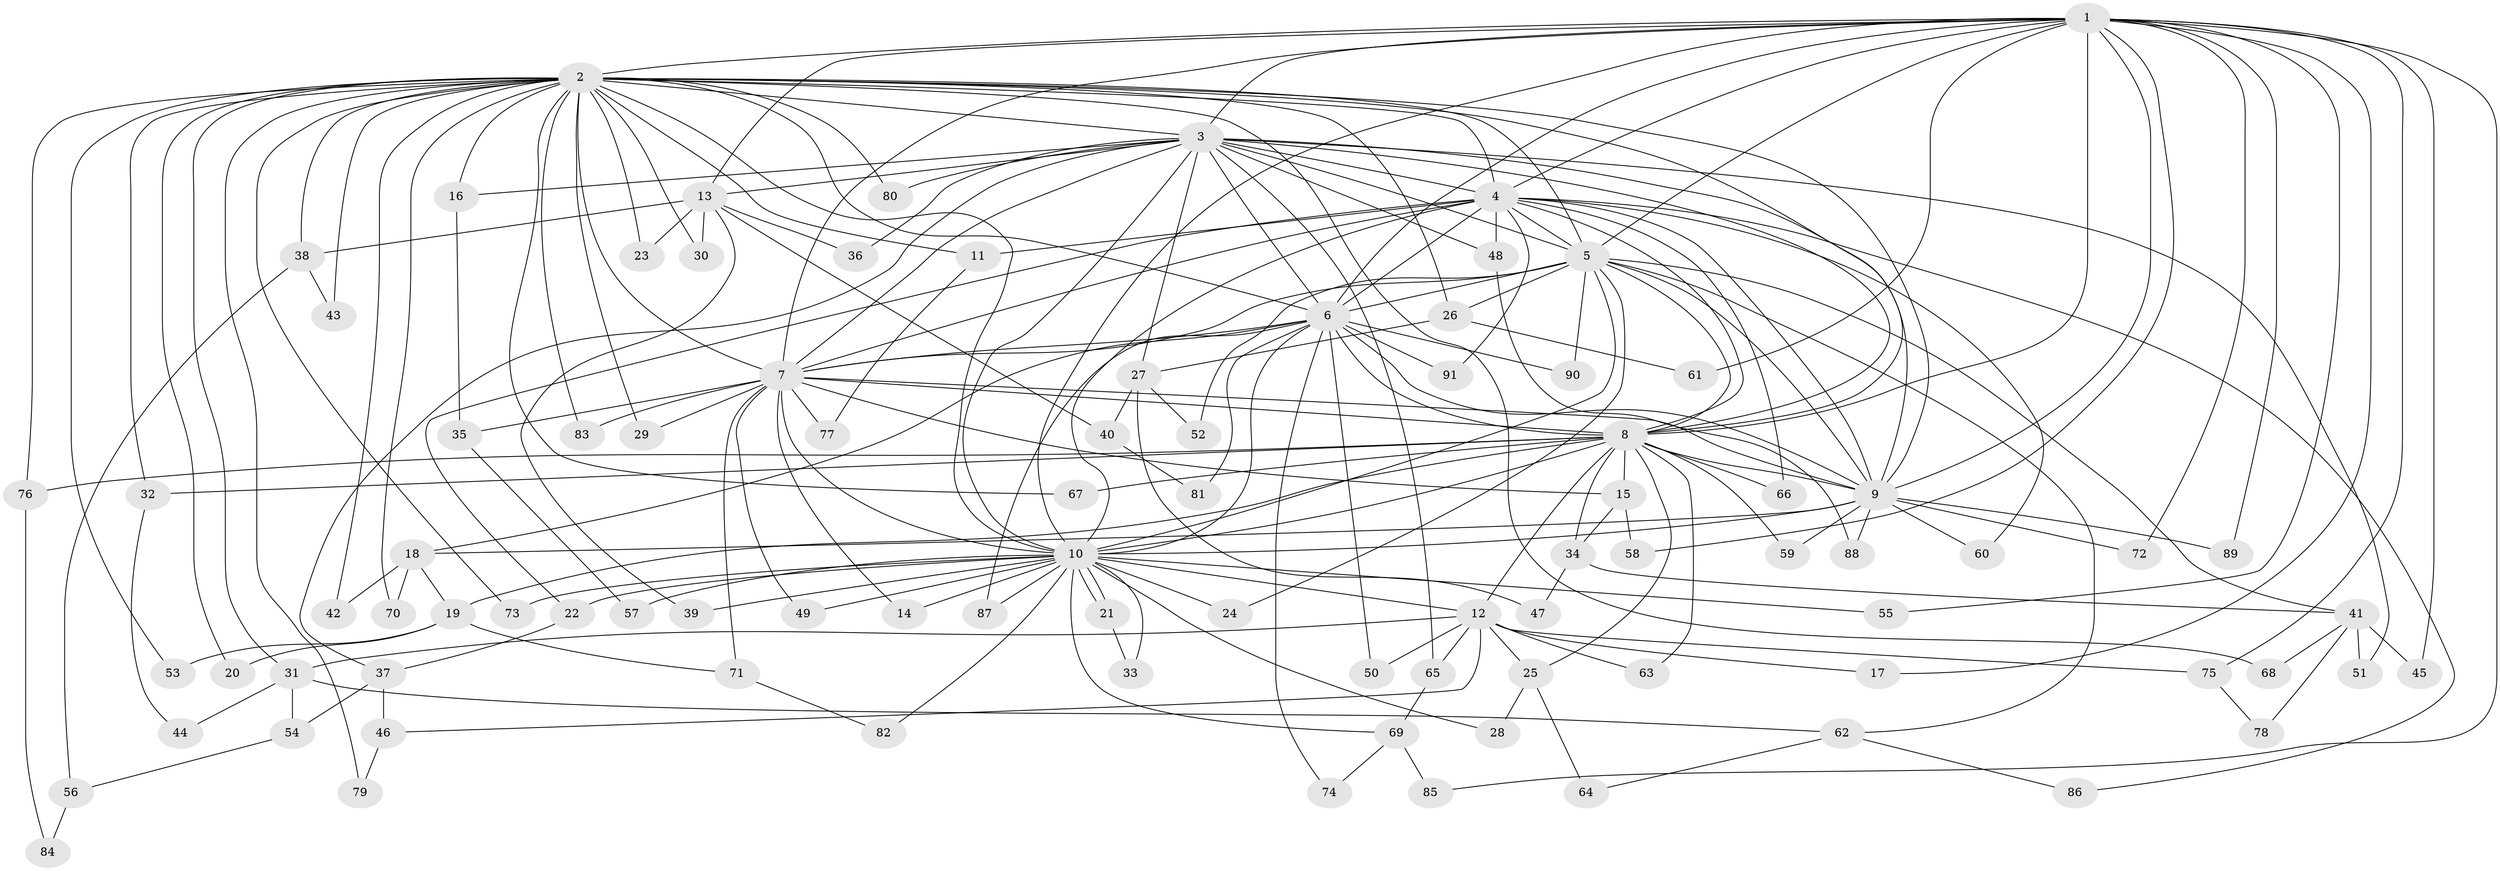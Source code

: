 // coarse degree distribution, {19: 0.014084507042253521, 30: 0.014084507042253521, 18: 0.028169014084507043, 15: 0.04225352112676056, 16: 0.028169014084507043, 22: 0.014084507042253521, 3: 0.1267605633802817, 9: 0.028169014084507043, 2: 0.5633802816901409, 5: 0.07042253521126761, 6: 0.028169014084507043, 4: 0.04225352112676056}
// Generated by graph-tools (version 1.1) at 2025/51/02/27/25 19:51:48]
// undirected, 91 vertices, 207 edges
graph export_dot {
graph [start="1"]
  node [color=gray90,style=filled];
  1;
  2;
  3;
  4;
  5;
  6;
  7;
  8;
  9;
  10;
  11;
  12;
  13;
  14;
  15;
  16;
  17;
  18;
  19;
  20;
  21;
  22;
  23;
  24;
  25;
  26;
  27;
  28;
  29;
  30;
  31;
  32;
  33;
  34;
  35;
  36;
  37;
  38;
  39;
  40;
  41;
  42;
  43;
  44;
  45;
  46;
  47;
  48;
  49;
  50;
  51;
  52;
  53;
  54;
  55;
  56;
  57;
  58;
  59;
  60;
  61;
  62;
  63;
  64;
  65;
  66;
  67;
  68;
  69;
  70;
  71;
  72;
  73;
  74;
  75;
  76;
  77;
  78;
  79;
  80;
  81;
  82;
  83;
  84;
  85;
  86;
  87;
  88;
  89;
  90;
  91;
  1 -- 2;
  1 -- 3;
  1 -- 4;
  1 -- 5;
  1 -- 6;
  1 -- 7;
  1 -- 8;
  1 -- 9;
  1 -- 10;
  1 -- 13;
  1 -- 17;
  1 -- 45;
  1 -- 55;
  1 -- 58;
  1 -- 61;
  1 -- 72;
  1 -- 75;
  1 -- 85;
  1 -- 89;
  2 -- 3;
  2 -- 4;
  2 -- 5;
  2 -- 6;
  2 -- 7;
  2 -- 8;
  2 -- 9;
  2 -- 10;
  2 -- 11;
  2 -- 16;
  2 -- 20;
  2 -- 23;
  2 -- 26;
  2 -- 29;
  2 -- 30;
  2 -- 31;
  2 -- 32;
  2 -- 38;
  2 -- 42;
  2 -- 43;
  2 -- 53;
  2 -- 67;
  2 -- 68;
  2 -- 70;
  2 -- 73;
  2 -- 76;
  2 -- 79;
  2 -- 80;
  2 -- 83;
  3 -- 4;
  3 -- 5;
  3 -- 6;
  3 -- 7;
  3 -- 8;
  3 -- 9;
  3 -- 10;
  3 -- 13;
  3 -- 16;
  3 -- 27;
  3 -- 36;
  3 -- 37;
  3 -- 48;
  3 -- 51;
  3 -- 65;
  3 -- 80;
  4 -- 5;
  4 -- 6;
  4 -- 7;
  4 -- 8;
  4 -- 9;
  4 -- 10;
  4 -- 11;
  4 -- 22;
  4 -- 48;
  4 -- 60;
  4 -- 66;
  4 -- 86;
  4 -- 91;
  5 -- 6;
  5 -- 7;
  5 -- 8;
  5 -- 9;
  5 -- 10;
  5 -- 24;
  5 -- 26;
  5 -- 41;
  5 -- 52;
  5 -- 62;
  5 -- 90;
  6 -- 7;
  6 -- 8;
  6 -- 9;
  6 -- 10;
  6 -- 18;
  6 -- 50;
  6 -- 74;
  6 -- 81;
  6 -- 87;
  6 -- 90;
  6 -- 91;
  7 -- 8;
  7 -- 9;
  7 -- 10;
  7 -- 14;
  7 -- 15;
  7 -- 29;
  7 -- 35;
  7 -- 49;
  7 -- 71;
  7 -- 77;
  7 -- 83;
  8 -- 9;
  8 -- 10;
  8 -- 12;
  8 -- 15;
  8 -- 19;
  8 -- 25;
  8 -- 32;
  8 -- 34;
  8 -- 59;
  8 -- 63;
  8 -- 66;
  8 -- 67;
  8 -- 76;
  9 -- 10;
  9 -- 18;
  9 -- 59;
  9 -- 60;
  9 -- 72;
  9 -- 88;
  9 -- 89;
  10 -- 12;
  10 -- 14;
  10 -- 21;
  10 -- 21;
  10 -- 22;
  10 -- 24;
  10 -- 28;
  10 -- 33;
  10 -- 39;
  10 -- 49;
  10 -- 55;
  10 -- 57;
  10 -- 69;
  10 -- 73;
  10 -- 82;
  10 -- 87;
  11 -- 77;
  12 -- 17;
  12 -- 25;
  12 -- 31;
  12 -- 46;
  12 -- 50;
  12 -- 63;
  12 -- 65;
  12 -- 75;
  13 -- 23;
  13 -- 30;
  13 -- 36;
  13 -- 38;
  13 -- 39;
  13 -- 40;
  15 -- 34;
  15 -- 58;
  16 -- 35;
  18 -- 19;
  18 -- 42;
  18 -- 70;
  19 -- 20;
  19 -- 53;
  19 -- 71;
  21 -- 33;
  22 -- 37;
  25 -- 28;
  25 -- 64;
  26 -- 27;
  26 -- 61;
  27 -- 40;
  27 -- 47;
  27 -- 52;
  31 -- 44;
  31 -- 54;
  31 -- 62;
  32 -- 44;
  34 -- 41;
  34 -- 47;
  35 -- 57;
  37 -- 46;
  37 -- 54;
  38 -- 43;
  38 -- 56;
  40 -- 81;
  41 -- 45;
  41 -- 51;
  41 -- 68;
  41 -- 78;
  46 -- 79;
  48 -- 88;
  54 -- 56;
  56 -- 84;
  62 -- 64;
  62 -- 86;
  65 -- 69;
  69 -- 74;
  69 -- 85;
  71 -- 82;
  75 -- 78;
  76 -- 84;
}
